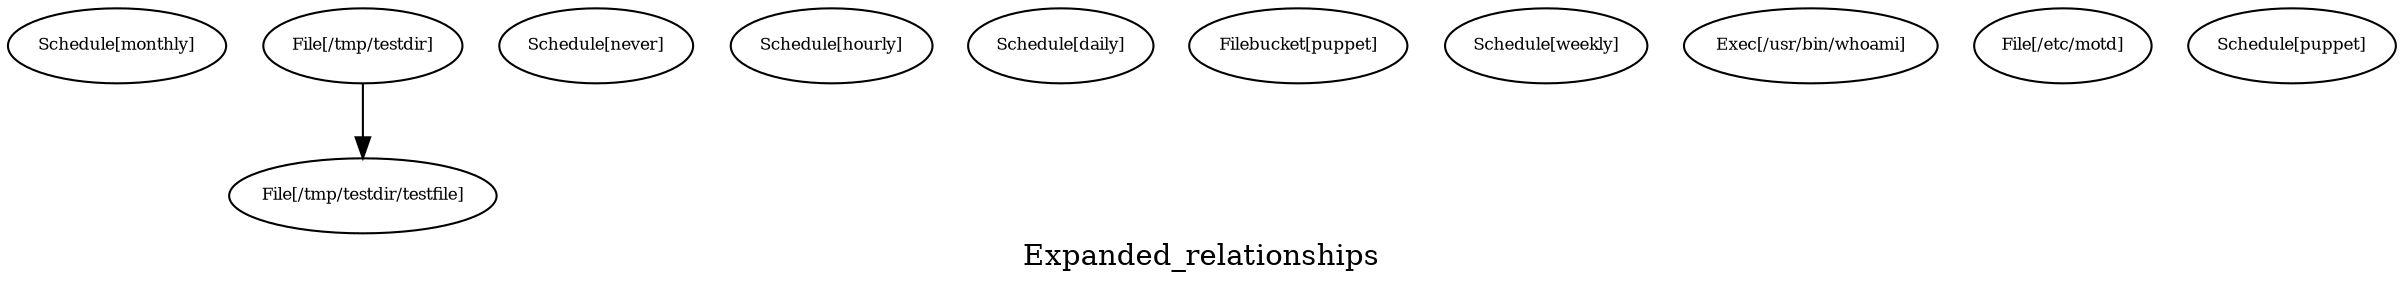 digraph Expanded_relationships {
    label = "Expanded_relationships"
    "Schedule[monthly]" [
        fontsize = 8,
        label = "Schedule[monthly]"
    ]

    "File[/tmp/testdir]" [
        fontsize = 8,
        label = "File[/tmp/testdir]"
    ]

    "Schedule[never]" [
        fontsize = 8,
        label = "Schedule[never]"
    ]

    "Schedule[hourly]" [
        fontsize = 8,
        label = "Schedule[hourly]"
    ]

    "Schedule[daily]" [
        fontsize = 8,
        label = "Schedule[daily]"
    ]

    "Filebucket[puppet]" [
        fontsize = 8,
        label = "Filebucket[puppet]"
    ]

    "Schedule[weekly]" [
        fontsize = 8,
        label = "Schedule[weekly]"
    ]

    "Exec[/usr/bin/whoami]" [
        fontsize = 8,
        label = "Exec[/usr/bin/whoami]"
    ]

    "File[/etc/motd]" [
        fontsize = 8,
        label = "File[/etc/motd]"
    ]

    "Schedule[puppet]" [
        fontsize = 8,
        label = "Schedule[puppet]"
    ]

    "File[/tmp/testdir/testfile]" [
        fontsize = 8,
        label = "File[/tmp/testdir/testfile]"
    ]

    "File[/tmp/testdir]" -> "File[/tmp/testdir/testfile]" [
        fontsize = 8
    ]

}
